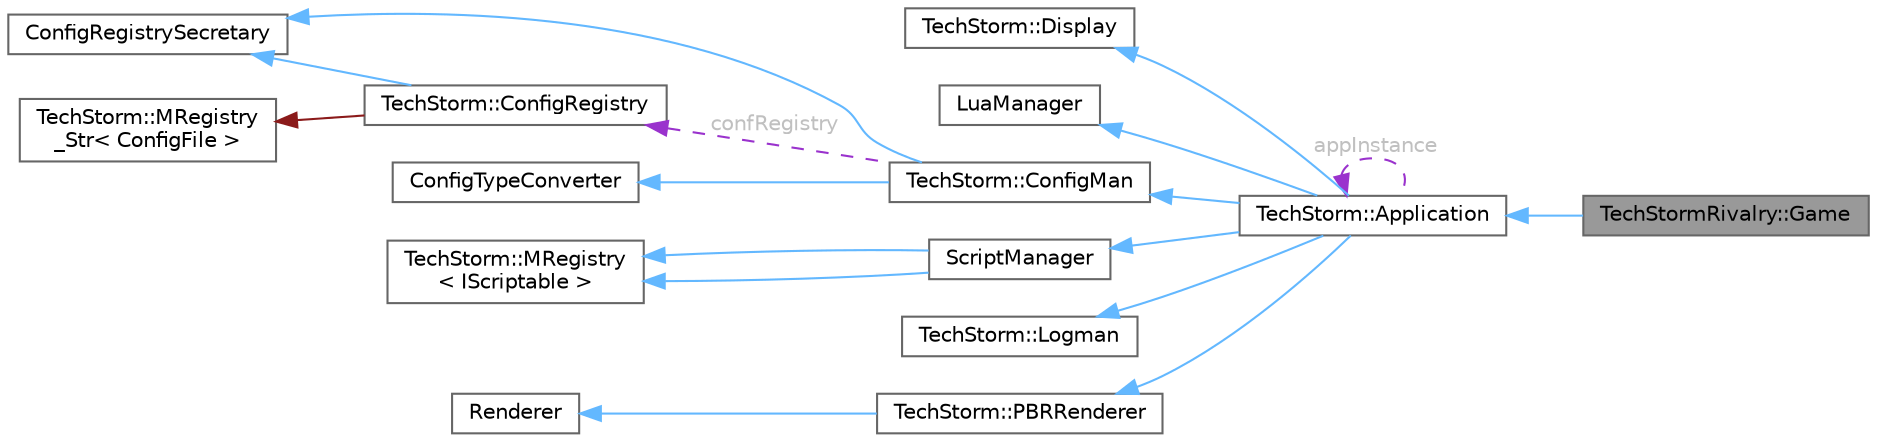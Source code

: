 digraph "TechStormRivalry::Game"
{
 // LATEX_PDF_SIZE
  bgcolor="transparent";
  edge [fontname=Helvetica,fontsize=10,labelfontname=Helvetica,labelfontsize=10];
  node [fontname=Helvetica,fontsize=10,shape=box,height=0.2,width=0.4];
  rankdir="LR";
  Node1 [id="Node000001",label="TechStormRivalry::Game",height=0.2,width=0.4,color="gray40", fillcolor="grey60", style="filled", fontcolor="black",tooltip=" "];
  Node2 -> Node1 [id="edge1_Node000001_Node000002",dir="back",color="steelblue1",style="solid",tooltip=" "];
  Node2 [id="Node000002",label="TechStorm::Application",height=0.2,width=0.4,color="gray40", fillcolor="white", style="filled",URL="$class_tech_storm_1_1_application.html",tooltip=" "];
  Node3 -> Node2 [id="edge2_Node000002_Node000003",dir="back",color="steelblue1",style="solid",tooltip=" "];
  Node3 [id="Node000003",label="TechStorm::Display",height=0.2,width=0.4,color="gray40", fillcolor="white", style="filled",URL="$class_tech_storm_1_1_display.html",tooltip=" "];
  Node4 -> Node2 [id="edge3_Node000002_Node000004",dir="back",color="steelblue1",style="solid",tooltip=" "];
  Node4 [id="Node000004",label="LuaManager",height=0.2,width=0.4,color="gray40", fillcolor="white", style="filled",URL="$class_lua_manager.html",tooltip=" "];
  Node5 -> Node2 [id="edge4_Node000002_Node000005",dir="back",color="steelblue1",style="solid",tooltip=" "];
  Node5 [id="Node000005",label="TechStorm::ConfigMan",height=0.2,width=0.4,color="gray40", fillcolor="white", style="filled",URL="$class_tech_storm_1_1_config_man.html",tooltip=" "];
  Node6 -> Node5 [id="edge5_Node000005_Node000006",dir="back",color="steelblue1",style="solid",tooltip=" "];
  Node6 [id="Node000006",label="ConfigRegistrySecretary",height=0.2,width=0.4,color="gray40", fillcolor="white", style="filled",URL="$class_config_registry_secretary.html",tooltip=" "];
  Node7 -> Node5 [id="edge6_Node000005_Node000007",dir="back",color="steelblue1",style="solid",tooltip=" "];
  Node7 [id="Node000007",label="ConfigTypeConverter",height=0.2,width=0.4,color="gray40", fillcolor="white", style="filled",URL="$class_config_type_converter.html",tooltip=" "];
  Node8 -> Node5 [id="edge7_Node000005_Node000008",dir="back",color="darkorchid3",style="dashed",tooltip=" ",label=" confRegistry",fontcolor="grey" ];
  Node8 [id="Node000008",label="TechStorm::ConfigRegistry",height=0.2,width=0.4,color="gray40", fillcolor="white", style="filled",URL="$class_tech_storm_1_1_config_registry.html",tooltip=" "];
  Node9 -> Node8 [id="edge8_Node000008_Node000009",dir="back",color="firebrick4",style="solid",tooltip=" "];
  Node9 [id="Node000009",label="TechStorm::MRegistry\l_Str\< ConfigFile \>",height=0.2,width=0.4,color="gray40", fillcolor="white", style="filled",URL="$class_tech_storm_1_1_m_registry___str.html",tooltip=" "];
  Node6 -> Node8 [id="edge9_Node000008_Node000006",dir="back",color="steelblue1",style="solid",tooltip=" "];
  Node10 -> Node2 [id="edge10_Node000002_Node000010",dir="back",color="steelblue1",style="solid",tooltip=" "];
  Node10 [id="Node000010",label="ScriptManager",height=0.2,width=0.4,color="gray40", fillcolor="white", style="filled",URL="$class_script_manager.html",tooltip=" "];
  Node11 -> Node10 [id="edge11_Node000010_Node000011",dir="back",color="steelblue1",style="solid",tooltip=" "];
  Node11 [id="Node000011",label="TechStorm::MRegistry\l\< IScriptable \>",height=0.2,width=0.4,color="gray40", fillcolor="white", style="filled",URL="$class_tech_storm_1_1_m_registry.html",tooltip=" "];
  Node11 -> Node10 [id="edge12_Node000010_Node000011",dir="back",color="steelblue1",style="solid",tooltip=" "];
  Node12 -> Node2 [id="edge13_Node000002_Node000012",dir="back",color="steelblue1",style="solid",tooltip=" "];
  Node12 [id="Node000012",label="TechStorm::Logman",height=0.2,width=0.4,color="gray40", fillcolor="white", style="filled",URL="$class_tech_storm_1_1_logman.html",tooltip=" "];
  Node13 -> Node2 [id="edge14_Node000002_Node000013",dir="back",color="steelblue1",style="solid",tooltip=" "];
  Node13 [id="Node000013",label="TechStorm::PBRRenderer",height=0.2,width=0.4,color="gray40", fillcolor="white", style="filled",URL="$class_tech_storm_1_1_p_b_r_renderer.html",tooltip=" "];
  Node14 -> Node13 [id="edge15_Node000013_Node000014",dir="back",color="steelblue1",style="solid",tooltip=" "];
  Node14 [id="Node000014",label="Renderer",height=0.2,width=0.4,color="gray40", fillcolor="white", style="filled",tooltip=" "];
  Node2 -> Node2 [id="edge16_Node000002_Node000002",dir="back",color="darkorchid3",style="dashed",tooltip=" ",label=" appInstance",fontcolor="grey" ];
}
